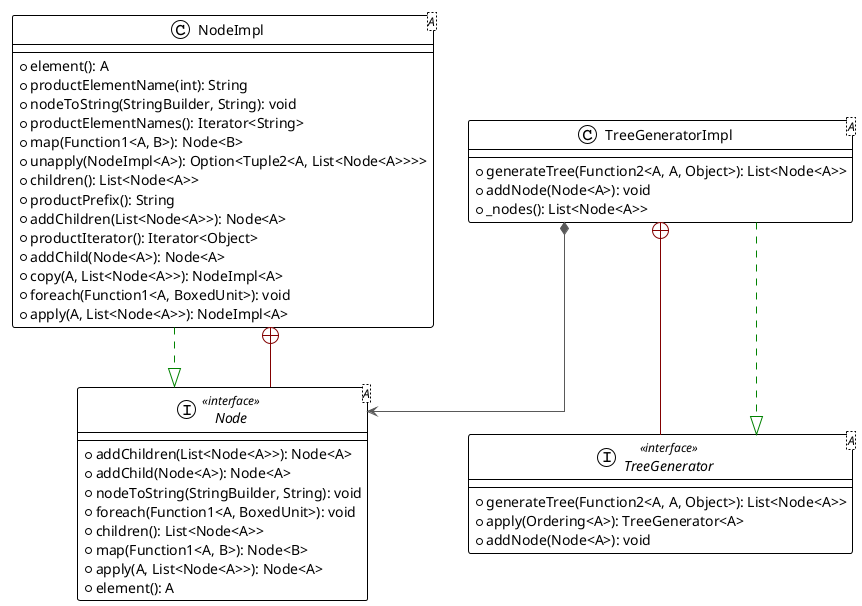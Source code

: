 @startuml

!theme plain
top to bottom direction
skinparam linetype ortho

interface Node<A> << interface >> {
  + addChildren(List<Node<A>>): Node<A>
  + addChild(Node<A>): Node<A>
  + nodeToString(StringBuilder, String): void
  + foreach(Function1<A, BoxedUnit>): void
  + children(): List<Node<A>>
  + map(Function1<A, B>): Node<B>
  + apply(A, List<Node<A>>): Node<A>
  + element(): A
}
class NodeImpl<A> {
  + element(): A
  + productElementName(int): String
  + nodeToString(StringBuilder, String): void
  + productElementNames(): Iterator<String>
  + map(Function1<A, B>): Node<B>
  + unapply(NodeImpl<A>): Option<Tuple2<A, List<Node<A>>>>
  + children(): List<Node<A>>
  + productPrefix(): String
  + addChildren(List<Node<A>>): Node<A>
  + productIterator(): Iterator<Object>
  + addChild(Node<A>): Node<A>
  + copy(A, List<Node<A>>): NodeImpl<A>
  + foreach(Function1<A, BoxedUnit>): void
  + apply(A, List<Node<A>>): NodeImpl<A>
}
interface TreeGenerator<A> << interface >> {
  + generateTree(Function2<A, A, Object>): List<Node<A>>
  + apply(Ordering<A>): TreeGenerator<A>
  + addNode(Node<A>): void
}
class TreeGeneratorImpl<A> {
  + generateTree(Function2<A, A, Object>): List<Node<A>>
  + addNode(Node<A>): void
  + _nodes(): List<Node<A>>
}

NodeImpl           -[#008200,dashed]-^  Node              
NodeImpl           +-[#820000,plain]-  Node
TreeGeneratorImpl  +-[#820000,plain]-  TreeGenerator     
TreeGeneratorImpl  -[#008200,dashed]-^  TreeGenerator     
TreeGeneratorImpl *-[#595959,plain]-> Node
@enduml
